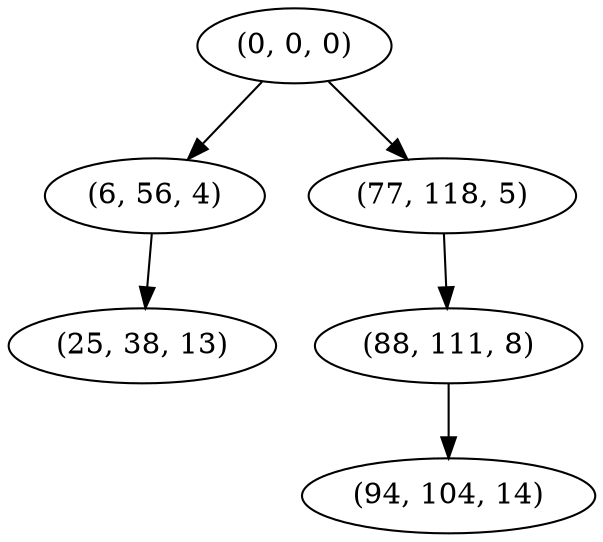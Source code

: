 digraph tree {
    "(0, 0, 0)";
    "(6, 56, 4)";
    "(25, 38, 13)";
    "(77, 118, 5)";
    "(88, 111, 8)";
    "(94, 104, 14)";
    "(0, 0, 0)" -> "(6, 56, 4)";
    "(0, 0, 0)" -> "(77, 118, 5)";
    "(6, 56, 4)" -> "(25, 38, 13)";
    "(77, 118, 5)" -> "(88, 111, 8)";
    "(88, 111, 8)" -> "(94, 104, 14)";
}
